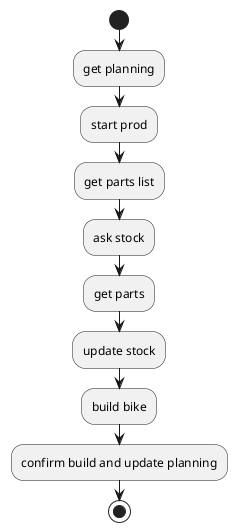@startuml Sale
start
:get planning;
:start prod;
:get parts list;
:ask stock;
:get parts;
:update stock;
:build bike;
:confirm build and update planning;
stop
@enduml
